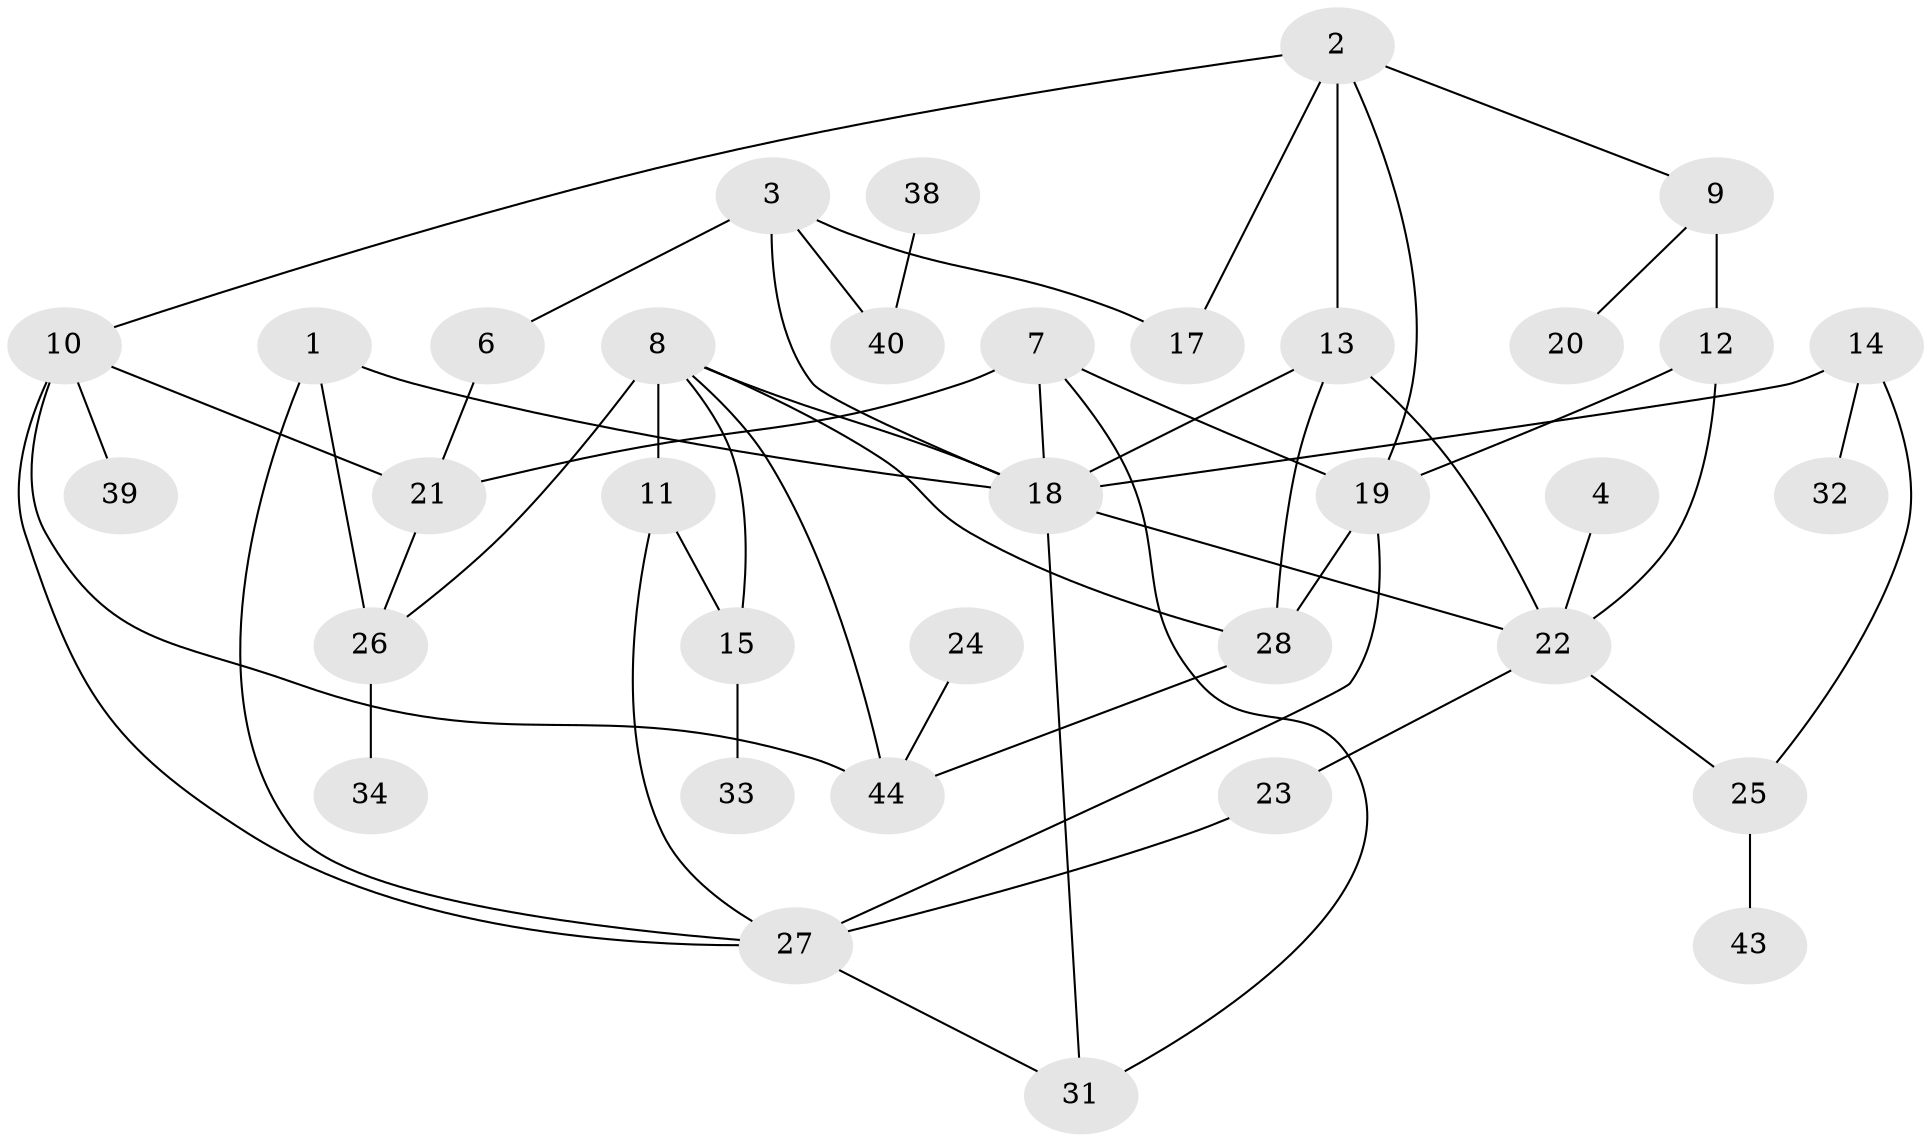 // original degree distribution, {3: 0.2222222222222222, 2: 0.2777777777777778, 0: 0.1111111111111111, 1: 0.2222222222222222, 5: 0.1111111111111111, 6: 0.011111111111111112, 4: 0.044444444444444446}
// Generated by graph-tools (version 1.1) at 2025/33/03/09/25 02:33:48]
// undirected, 35 vertices, 55 edges
graph export_dot {
graph [start="1"]
  node [color=gray90,style=filled];
  1;
  2;
  3;
  4;
  6;
  7;
  8;
  9;
  10;
  11;
  12;
  13;
  14;
  15;
  17;
  18;
  19;
  20;
  21;
  22;
  23;
  24;
  25;
  26;
  27;
  28;
  31;
  32;
  33;
  34;
  38;
  39;
  40;
  43;
  44;
  1 -- 18 [weight=1.0];
  1 -- 26 [weight=2.0];
  1 -- 27 [weight=1.0];
  2 -- 9 [weight=1.0];
  2 -- 10 [weight=1.0];
  2 -- 13 [weight=1.0];
  2 -- 17 [weight=1.0];
  2 -- 19 [weight=1.0];
  3 -- 6 [weight=1.0];
  3 -- 17 [weight=1.0];
  3 -- 18 [weight=1.0];
  3 -- 40 [weight=1.0];
  4 -- 22 [weight=1.0];
  6 -- 21 [weight=1.0];
  7 -- 18 [weight=1.0];
  7 -- 19 [weight=1.0];
  7 -- 21 [weight=1.0];
  7 -- 31 [weight=1.0];
  8 -- 11 [weight=1.0];
  8 -- 15 [weight=1.0];
  8 -- 18 [weight=1.0];
  8 -- 26 [weight=1.0];
  8 -- 28 [weight=1.0];
  8 -- 44 [weight=1.0];
  9 -- 12 [weight=3.0];
  9 -- 20 [weight=1.0];
  10 -- 21 [weight=1.0];
  10 -- 27 [weight=1.0];
  10 -- 39 [weight=1.0];
  10 -- 44 [weight=2.0];
  11 -- 15 [weight=1.0];
  11 -- 27 [weight=1.0];
  12 -- 19 [weight=1.0];
  12 -- 22 [weight=1.0];
  13 -- 18 [weight=1.0];
  13 -- 22 [weight=1.0];
  13 -- 28 [weight=1.0];
  14 -- 18 [weight=1.0];
  14 -- 25 [weight=1.0];
  14 -- 32 [weight=1.0];
  15 -- 33 [weight=1.0];
  18 -- 22 [weight=1.0];
  18 -- 31 [weight=1.0];
  19 -- 27 [weight=1.0];
  19 -- 28 [weight=1.0];
  21 -- 26 [weight=1.0];
  22 -- 23 [weight=1.0];
  22 -- 25 [weight=1.0];
  23 -- 27 [weight=1.0];
  24 -- 44 [weight=1.0];
  25 -- 43 [weight=1.0];
  26 -- 34 [weight=1.0];
  27 -- 31 [weight=1.0];
  28 -- 44 [weight=1.0];
  38 -- 40 [weight=1.0];
}
